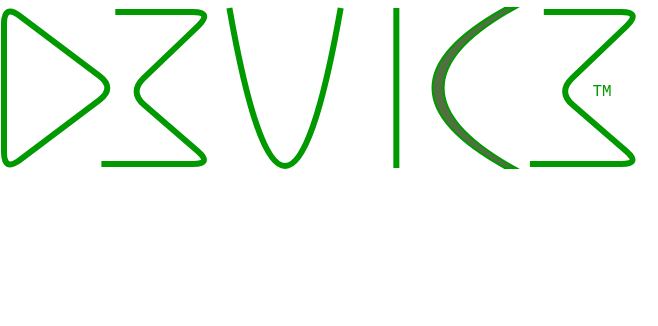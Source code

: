 <mxfile version="12.7.0" type="github">
  <diagram id="W21kjCjBcw54PkJHCKSu" name="Page-1">
    <mxGraphModel dx="866" dy="495" grid="0" gridSize="10" guides="1" tooltips="1" connect="1" arrows="1" fold="1" page="1" pageScale="1" pageWidth="850" pageHeight="1100" math="0" shadow="0">
      <root>
        <mxCell id="0"/>
        <mxCell id="1" parent="0"/>
        <mxCell id="U6HVyg4jyfnwYGFgma0N-3" value="" style="group" vertex="1" connectable="0" parent="1">
          <mxGeometry x="240" y="118" width="320" height="160" as="geometry"/>
        </mxCell>
        <mxCell id="tKD3vwLSFtcub1kZ8sqg-1" value="" style="triangle;whiteSpace=wrap;html=1;rounded=1;strokeColor=#009900;shadow=0;comic=0;strokeWidth=3;fillColor=none;" parent="U6HVyg4jyfnwYGFgma0N-3" vertex="1">
          <mxGeometry width="55.652" height="84" as="geometry"/>
        </mxCell>
        <mxCell id="tKD3vwLSFtcub1kZ8sqg-4" value="" style="endArrow=none;html=1;curved=1;strokeColor=#009900;shadow=0;comic=0;strokeWidth=3;" parent="U6HVyg4jyfnwYGFgma0N-3" edge="1">
          <mxGeometry width="50" height="50" relative="1" as="geometry">
            <mxPoint x="112.696" y="2" as="sourcePoint"/>
            <mxPoint x="168.348" y="2" as="targetPoint"/>
            <Array as="points">
              <mxPoint x="140.522" y="160"/>
            </Array>
          </mxGeometry>
        </mxCell>
        <mxCell id="tKD3vwLSFtcub1kZ8sqg-5" value="" style="endArrow=none;html=1;strokeWidth=3;fillColor=#d5e8d4;strokeColor=#009900;shadow=0;comic=0;" parent="U6HVyg4jyfnwYGFgma0N-3" edge="1">
          <mxGeometry width="50" height="50" relative="1" as="geometry">
            <mxPoint x="196.174" y="82" as="sourcePoint"/>
            <mxPoint x="196.174" y="2" as="targetPoint"/>
          </mxGeometry>
        </mxCell>
        <mxCell id="tKD3vwLSFtcub1kZ8sqg-7" value="" style="endArrow=none;html=1;strokeColor=#009900;shadow=0;comic=0;strokeWidth=3;" parent="U6HVyg4jyfnwYGFgma0N-3" edge="1">
          <mxGeometry width="50" height="50" relative="1" as="geometry">
            <mxPoint x="48.696" y="80" as="sourcePoint"/>
            <mxPoint x="55.652" y="4" as="targetPoint"/>
            <Array as="points">
              <mxPoint x="104.348" y="80"/>
              <mxPoint x="62.609" y="44"/>
              <mxPoint x="104.348" y="4"/>
            </Array>
          </mxGeometry>
        </mxCell>
        <mxCell id="JPppOdnV444SuDeU7xFQ-1" value="" style="shape=dataStorage;whiteSpace=wrap;html=1;size=0.867;fillColor=#517040;strokeColor=#009900;shadow=0;" parent="U6HVyg4jyfnwYGFgma0N-3" vertex="1">
          <mxGeometry x="214.261" y="2" width="41.739" height="80" as="geometry"/>
        </mxCell>
        <mxCell id="Hm2rXNlEBhApogHnTLwG-2" value="" style="endArrow=none;html=1;strokeColor=#009900;shadow=0;comic=0;strokeWidth=3;" parent="U6HVyg4jyfnwYGFgma0N-3" edge="1">
          <mxGeometry width="50" height="50" relative="1" as="geometry">
            <mxPoint x="262.957" y="80" as="sourcePoint"/>
            <mxPoint x="269.913" y="4" as="targetPoint"/>
            <Array as="points">
              <mxPoint x="318.609" y="80"/>
              <mxPoint x="276.87" y="44"/>
              <mxPoint x="318.609" y="4"/>
            </Array>
          </mxGeometry>
        </mxCell>
        <mxCell id="Hm2rXNlEBhApogHnTLwG-4" value="&lt;font style=&quot;font-size: 8px&quot; face=&quot;Courier New&quot; color=&quot;#009900&quot;&gt;TM&lt;/font&gt;" style="text;html=1;strokeColor=none;fillColor=none;align=center;verticalAlign=middle;whiteSpace=wrap;rounded=0;shadow=1;fontFamily=Helvetica;" parent="U6HVyg4jyfnwYGFgma0N-3" vertex="1">
          <mxGeometry x="278.261" y="42" width="41.739" as="geometry"/>
        </mxCell>
      </root>
    </mxGraphModel>
  </diagram>
</mxfile>
